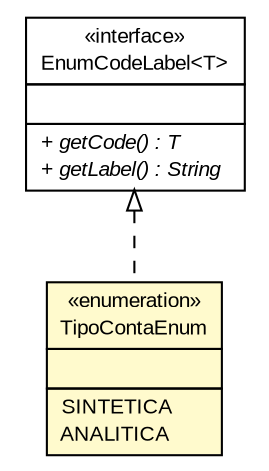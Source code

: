 #!/usr/local/bin/dot
#
# Class diagram 
# Generated by UMLGraph version R5_6 (http://www.umlgraph.org/)
#

digraph G {
	edge [fontname="arial",fontsize=10,labelfontname="arial",labelfontsize=10];
	node [fontname="arial",fontsize=10,shape=plaintext];
	nodesep=0.25;
	ranksep=0.5;
	// br.gov.to.sefaz.arr.parametros.persistence.enums.TipoContaEnum
	c32315 [label=<<table title="br.gov.to.sefaz.arr.parametros.persistence.enums.TipoContaEnum" border="0" cellborder="1" cellspacing="0" cellpadding="2" port="p" bgcolor="lemonChiffon" href="./TipoContaEnum.html">
		<tr><td><table border="0" cellspacing="0" cellpadding="1">
<tr><td align="center" balign="center"> &#171;enumeration&#187; </td></tr>
<tr><td align="center" balign="center"> TipoContaEnum </td></tr>
		</table></td></tr>
		<tr><td><table border="0" cellspacing="0" cellpadding="1">
<tr><td align="left" balign="left">  </td></tr>
		</table></td></tr>
		<tr><td><table border="0" cellspacing="0" cellpadding="1">
<tr><td align="left" balign="left"> SINTETICA </td></tr>
<tr><td align="left" balign="left"> ANALITICA </td></tr>
		</table></td></tr>
		</table>>, URL="./TipoContaEnum.html", fontname="arial", fontcolor="black", fontsize=10.0];
	//br.gov.to.sefaz.arr.parametros.persistence.enums.TipoContaEnum implements br.gov.to.sefaz.business.managedbean.EnumCodeLabel<T>
	c32344:p -> c32315:p [dir=back,arrowtail=empty,style=dashed];
	// br.gov.to.sefaz.business.managedbean.EnumCodeLabel<T>
	c32344 [label=<<table title="br.gov.to.sefaz.business.managedbean.EnumCodeLabel" border="0" cellborder="1" cellspacing="0" cellpadding="2" port="p" href="http://java.sun.com/j2se/1.4.2/docs/api/br/gov/to/sefaz/business/managedbean/EnumCodeLabel.html">
		<tr><td><table border="0" cellspacing="0" cellpadding="1">
<tr><td align="center" balign="center"> &#171;interface&#187; </td></tr>
<tr><td align="center" balign="center"> EnumCodeLabel&lt;T&gt; </td></tr>
		</table></td></tr>
		<tr><td><table border="0" cellspacing="0" cellpadding="1">
<tr><td align="left" balign="left">  </td></tr>
		</table></td></tr>
		<tr><td><table border="0" cellspacing="0" cellpadding="1">
<tr><td align="left" balign="left"><font face="arial italic" point-size="10.0"> + getCode() : T </font></td></tr>
<tr><td align="left" balign="left"><font face="arial italic" point-size="10.0"> + getLabel() : String </font></td></tr>
		</table></td></tr>
		</table>>, URL="http://java.sun.com/j2se/1.4.2/docs/api/br/gov/to/sefaz/business/managedbean/EnumCodeLabel.html", fontname="arial", fontcolor="black", fontsize=10.0];
}

